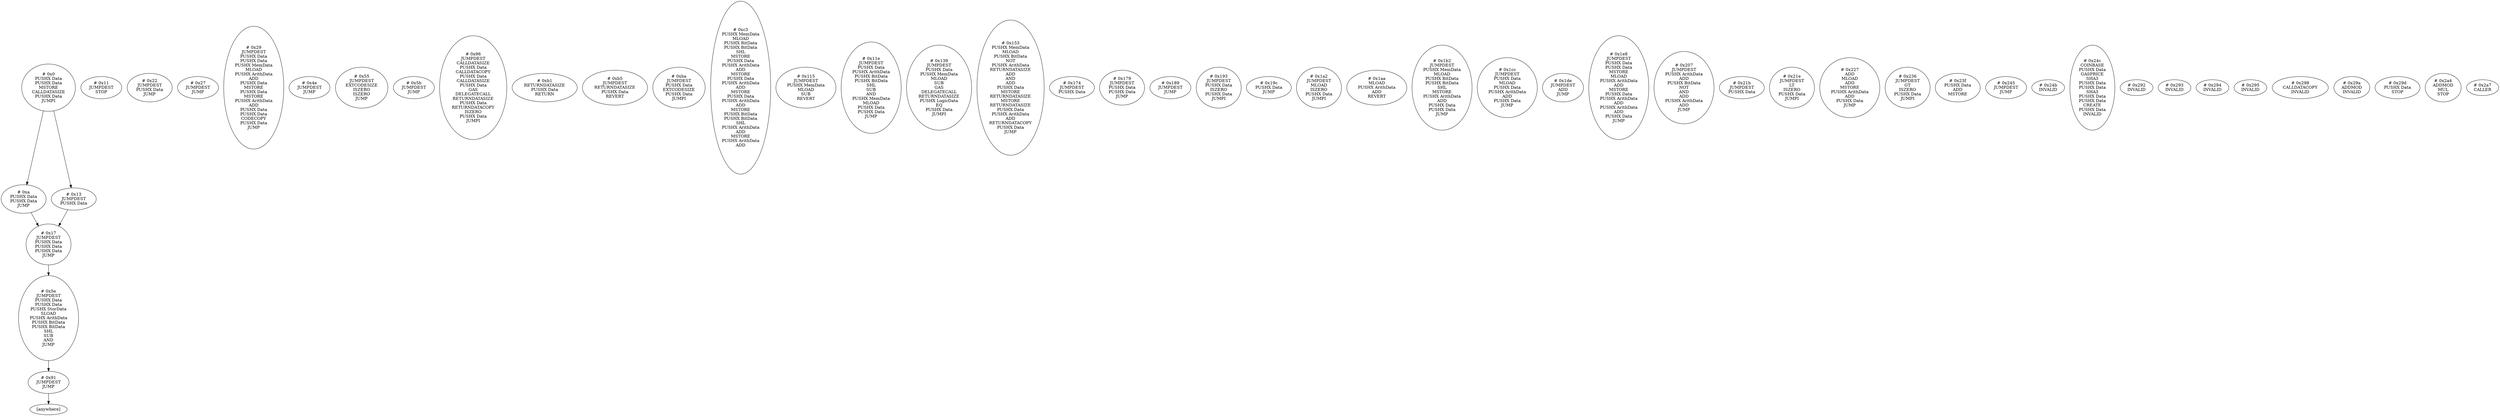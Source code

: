 /* Generated by GvGen v.1.0 (https://www.github.com/stricaud/gvgen) */

digraph G {
compound=true;
   node1 [label="[anywhere]"];
   node2 [label="# 0x0
PUSHX Data
PUSHX Data
MSTORE
CALLDATASIZE
PUSHX Data
JUMPI
"];
   node3 [label="# 0xa
PUSHX Data
PUSHX Data
JUMP
"];
   node4 [label="# 0x11
JUMPDEST
STOP
"];
   node5 [label="# 0x13
JUMPDEST
PUSHX Data
"];
   node6 [label="# 0x17
JUMPDEST
PUSHX Data
PUSHX Data
PUSHX Data
JUMP
"];
   node7 [label="# 0x22
JUMPDEST
PUSHX Data
JUMP
"];
   node8 [label="# 0x27
JUMPDEST
JUMP
"];
   node9 [label="# 0x29
JUMPDEST
PUSHX Data
PUSHX Data
PUSHX MemData
MLOAD
PUSHX ArithData
ADD
PUSHX Data
MSTORE
PUSHX Data
MSTORE
PUSHX ArithData
ADD
PUSHX Data
PUSHX Data
CODECOPY
PUSHX Data
JUMP
"];
   node10 [label="# 0x4e
JUMPDEST
JUMP
"];
   node11 [label="# 0x55
JUMPDEST
EXTCODESIZE
ISZERO
ISZERO
JUMP
"];
   node12 [label="# 0x5b
JUMPDEST
JUMP
"];
   node13 [label="# 0x5e
JUMPDEST
PUSHX Data
PUSHX Data
PUSHX StorData
SLOAD
PUSHX ArithData
PUSHX BitData
PUSHX BitData
SHL
SUB
AND
JUMP
"];
   node14 [label="# 0x91
JUMPDEST
JUMP
"];
   node15 [label="# 0x96
JUMPDEST
CALLDATASIZE
PUSHX Data
CALLDATACOPY
PUSHX Data
CALLDATASIZE
PUSHX Data
GAS
DELEGATECALL
RETURNDATASIZE
PUSHX Data
RETURNDATACOPY
ISZERO
PUSHX Data
JUMPI
"];
   node16 [label="# 0xb1
RETURNDATASIZE
PUSHX Data
RETURN
"];
   node17 [label="# 0xb5
JUMPDEST
RETURNDATASIZE
PUSHX Data
REVERT
"];
   node18 [label="# 0xba
JUMPDEST
PUSHX Data
EXTCODESIZE
PUSHX Data
JUMPI
"];
   node19 [label="# 0xc3
PUSHX MemData
MLOAD
PUSHX BitData
PUSHX BitData
SHL
MSTORE
PUSHX Data
PUSHX ArithData
ADD
MSTORE
PUSHX Data
PUSHX ArithData
ADD
MSTORE
PUSHX Data
PUSHX ArithData
ADD
MSTORE
PUSHX BitData
PUSHX BitData
SHL
PUSHX ArithData
ADD
MSTORE
PUSHX ArithData
ADD
"];
   node20 [label="# 0x115
JUMPDEST
PUSHX MemData
MLOAD
SUB
REVERT
"];
   node21 [label="# 0x11e
JUMPDEST
PUSHX Data
PUSHX ArithData
PUSHX BitData
PUSHX BitData
SHL
SUB
AND
PUSHX MemData
MLOAD
PUSHX Data
PUSHX Data
JUMP
"];
   node22 [label="# 0x139
JUMPDEST
PUSHX Data
PUSHX MemData
MLOAD
SUB
GAS
DELEGATECALL
RETURNDATASIZE
PUSHX LogicData
EQ
PUSHX Data
JUMPI
"];
   node23 [label="# 0x153
PUSHX MemData
MLOAD
PUSHX BitData
NOT
PUSHX ArithData
RETURNDATASIZE
ADD
AND
ADD
PUSHX Data
MSTORE
RETURNDATASIZE
MSTORE
RETURNDATASIZE
PUSHX Data
PUSHX ArithData
ADD
RETURNDATACOPY
PUSHX Data
JUMP
"];
   node24 [label="# 0x174
JUMPDEST
PUSHX Data
"];
   node25 [label="# 0x179
JUMPDEST
PUSHX Data
PUSHX Data
JUMP
"];
   node26 [label="# 0x189
JUMPDEST
JUMP
"];
   node27 [label="# 0x193
JUMPDEST
PUSHX Data
ISZERO
PUSHX Data
JUMPI
"];
   node28 [label="# 0x19c
PUSHX Data
JUMP
"];
   node29 [label="# 0x1a2
JUMPDEST
MLOAD
ISZERO
PUSHX Data
JUMPI
"];
   node30 [label="# 0x1aa
MLOAD
PUSHX ArithData
ADD
REVERT
"];
   node31 [label="# 0x1b2
JUMPDEST
PUSHX MemData
MLOAD
PUSHX BitData
PUSHX BitData
SHL
MSTORE
PUSHX ArithData
ADD
PUSHX Data
PUSHX Data
JUMP
"];
   node32 [label="# 0x1cc
JUMPDEST
PUSHX Data
MLOAD
PUSHX Data
PUSHX ArithData
ADD
PUSHX Data
JUMP
"];
   node33 [label="# 0x1de
JUMPDEST
ADD
JUMP
"];
   node34 [label="# 0x1e8
JUMPDEST
PUSHX Data
PUSHX Data
MSTORE
MLOAD
PUSHX ArithData
ADD
MSTORE
PUSHX Data
PUSHX ArithData
ADD
PUSHX ArithData
ADD
PUSHX Data
JUMP
"];
   node35 [label="# 0x207
JUMPDEST
PUSHX ArithData
ADD
PUSHX BitData
NOT
AND
ADD
PUSHX ArithData
ADD
JUMP
"];
   node36 [label="# 0x21b
JUMPDEST
PUSHX Data
"];
   node37 [label="# 0x21e
JUMPDEST
LT
ISZERO
PUSHX Data
JUMPI
"];
   node38 [label="# 0x227
ADD
MLOAD
ADD
MSTORE
PUSHX ArithData
ADD
PUSHX Data
JUMP
"];
   node39 [label="# 0x236
JUMPDEST
GT
ISZERO
PUSHX Data
JUMPI
"];
   node40 [label="# 0x23f
PUSHX Data
ADD
MSTORE
"];
   node41 [label="# 0x245
JUMPDEST
JUMP
"];
   node42 [label="# 0x24b
INVALID
"];
   node43 [label="# 0x24c
COINBASE
PUSHX Data
GASPRICE
SHA3
PUSHX Data
PUSHX Data
SHA3
PUSHX Data
PUSHX Data
CREATE
PUSHX Data
INVALID
"];
   node44 [label="# 0x292
INVALID
"];
   node45 [label="# 0x293
INVALID
"];
   node46 [label="# 0x294
INVALID
"];
   node47 [label="# 0x295
INVALID
"];
   node48 [label="# 0x298
CALLDATACOPY
INVALID
"];
   node49 [label="# 0x29a
ADDMOD
INVALID
"];
   node50 [label="# 0x29d
PUSHX Data
STOP
"];
   node51 [label="# 0x2a4
ADDMOD
MUL
STOP
"];
   node52 [label="# 0x2a7
CALLER
"];
node2->node5;
node2->node3;
node3->node6;
node5->node6;
node6->node13;
node13->node14;
node14->node1;
}
